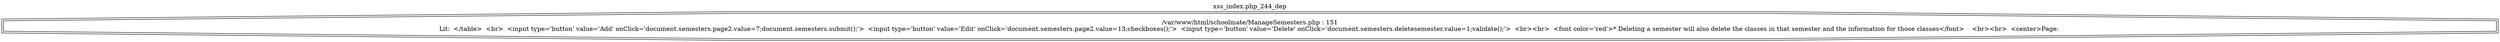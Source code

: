 digraph cfg {
  label="xss_index.php_244_dep";
  labelloc=t;
  n1 [shape=doubleoctagon, label="/var/www/html/schoolmate/ManageSemesters.php : 151\nLit:  </table>  <br>  <input type='button' value='Add' onClick='document.semesters.page2.value=7;document.semesters.submit();'>  <input type='button' value='Edit' onClick='document.semesters.page2.value=13;checkboxes();'>  <input type='button' value='Delete' onClick='document.semesters.deletesemester.value=1;validate();'>  <br><br>  <font color='red'>* Deleting a semester will also delete the classes in that semester and the information for those classes</font>	<br><br>  <center>Page: \n"];
}
